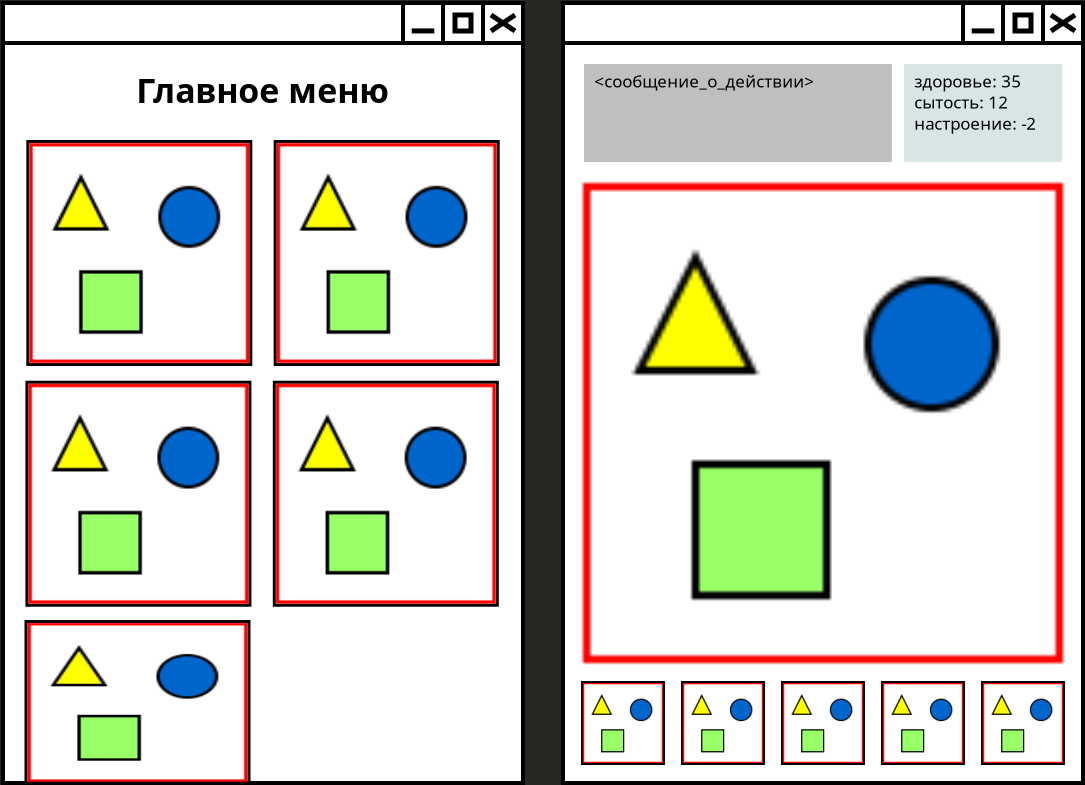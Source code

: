 <?xml version="1.0" encoding="UTF-8"?>
<dia:diagram xmlns:dia="http://www.lysator.liu.se/~alla/dia/">
  <dia:layer name="Фон" visible="true" active="true">
    <dia:object type="Standard - Box" version="0" id="O0">
      <dia:attribute name="obj_pos">
        <dia:point val="0,10"/>
      </dia:attribute>
      <dia:attribute name="obj_bb">
        <dia:rectangle val="-0.1,9.9;26.1,49.1"/>
      </dia:attribute>
      <dia:attribute name="elem_corner">
        <dia:point val="0,10"/>
      </dia:attribute>
      <dia:attribute name="elem_width">
        <dia:real val="26"/>
      </dia:attribute>
      <dia:attribute name="elem_height">
        <dia:real val="39"/>
      </dia:attribute>
      <dia:attribute name="border_width">
        <dia:real val="0.2"/>
      </dia:attribute>
      <dia:attribute name="show_background">
        <dia:boolean val="true"/>
      </dia:attribute>
    </dia:object>
    <dia:object type="Standard - Text" version="1" id="O1">
      <dia:attribute name="obj_pos">
        <dia:point val="13,15"/>
      </dia:attribute>
      <dia:attribute name="obj_bb">
        <dia:rectangle val="6.027,13.43;19.973,15.4"/>
      </dia:attribute>
      <dia:attribute name="text">
        <dia:composite type="text">
          <dia:attribute name="string">
            <dia:string>#Главное меню#</dia:string>
          </dia:attribute>
          <dia:attribute name="font">
            <dia:font family="sans" style="80" name="Helvetica-Bold"/>
          </dia:attribute>
          <dia:attribute name="height">
            <dia:real val="2.117"/>
          </dia:attribute>
          <dia:attribute name="pos">
            <dia:point val="13,15"/>
          </dia:attribute>
          <dia:attribute name="color">
            <dia:color val="#000000"/>
          </dia:attribute>
          <dia:attribute name="alignment">
            <dia:enum val="1"/>
          </dia:attribute>
        </dia:composite>
      </dia:attribute>
      <dia:attribute name="valign">
        <dia:enum val="3"/>
      </dia:attribute>
    </dia:object>
    <dia:object type="Standard - Image" version="0" id="O2">
      <dia:attribute name="obj_pos">
        <dia:point val="1.225,41"/>
      </dia:attribute>
      <dia:attribute name="obj_bb">
        <dia:rectangle val="1.15,40.925;12.3,49.018"/>
      </dia:attribute>
      <dia:attribute name="elem_corner">
        <dia:point val="1.225,41"/>
      </dia:attribute>
      <dia:attribute name="elem_width">
        <dia:real val="11"/>
      </dia:attribute>
      <dia:attribute name="elem_height">
        <dia:real val="7.943"/>
      </dia:attribute>
      <dia:attribute name="border_width">
        <dia:real val="0.15"/>
      </dia:attribute>
      <dia:attribute name="draw_border">
        <dia:boolean val="true"/>
      </dia:attribute>
      <dia:attribute name="keep_aspect">
        <dia:boolean val="false"/>
      </dia:attribute>
      <dia:attribute name="file">
        <dia:string>#D:\G-Doc\TOP Academy\Python web\314\projects\2\_ref\data\images\mouse.png#</dia:string>
      </dia:attribute>
    </dia:object>
    <dia:object type="Standard - Box" version="0" id="O3">
      <dia:attribute name="obj_pos">
        <dia:point val="28,10"/>
      </dia:attribute>
      <dia:attribute name="obj_bb">
        <dia:rectangle val="27.9,9.9;54.1,49.1"/>
      </dia:attribute>
      <dia:attribute name="elem_corner">
        <dia:point val="28,10"/>
      </dia:attribute>
      <dia:attribute name="elem_width">
        <dia:real val="26"/>
      </dia:attribute>
      <dia:attribute name="elem_height">
        <dia:real val="39"/>
      </dia:attribute>
      <dia:attribute name="border_width">
        <dia:real val="0.2"/>
      </dia:attribute>
      <dia:attribute name="show_background">
        <dia:boolean val="true"/>
      </dia:attribute>
    </dia:object>
    <dia:object type="Standard - Image" version="0" id="O4">
      <dia:attribute name="obj_pos">
        <dia:point val="29,19"/>
      </dia:attribute>
      <dia:attribute name="obj_bb">
        <dia:rectangle val="28.95,18.95;53.05,43.05"/>
      </dia:attribute>
      <dia:attribute name="elem_corner">
        <dia:point val="29,19"/>
      </dia:attribute>
      <dia:attribute name="elem_width">
        <dia:real val="24"/>
      </dia:attribute>
      <dia:attribute name="elem_height">
        <dia:real val="24"/>
      </dia:attribute>
      <dia:attribute name="draw_border">
        <dia:boolean val="false"/>
      </dia:attribute>
      <dia:attribute name="keep_aspect">
        <dia:boolean val="true"/>
      </dia:attribute>
      <dia:attribute name="file">
        <dia:string>#D:\G-Doc\TOP Academy\Python web\314\projects\2\_ref\data\images\cat.png#</dia:string>
      </dia:attribute>
    </dia:object>
    <dia:object type="Standard - Image" version="0" id="O5">
      <dia:attribute name="obj_pos">
        <dia:point val="29,44"/>
      </dia:attribute>
      <dia:attribute name="obj_bb">
        <dia:rectangle val="28.95,43.95;33.05,48.05"/>
      </dia:attribute>
      <dia:attribute name="elem_corner">
        <dia:point val="29,44"/>
      </dia:attribute>
      <dia:attribute name="elem_width">
        <dia:real val="4"/>
      </dia:attribute>
      <dia:attribute name="elem_height">
        <dia:real val="4"/>
      </dia:attribute>
      <dia:attribute name="draw_border">
        <dia:boolean val="true"/>
      </dia:attribute>
      <dia:attribute name="keep_aspect">
        <dia:boolean val="true"/>
      </dia:attribute>
      <dia:attribute name="file">
        <dia:string>#D:\G-Doc\TOP Academy\Python web\314\projects\2\_ref\data\images\btn1.png#</dia:string>
      </dia:attribute>
    </dia:object>
    <dia:object type="Standard - Image" version="0" id="O6">
      <dia:attribute name="obj_pos">
        <dia:point val="34,44"/>
      </dia:attribute>
      <dia:attribute name="obj_bb">
        <dia:rectangle val="33.95,43.95;38.05,48.05"/>
      </dia:attribute>
      <dia:attribute name="elem_corner">
        <dia:point val="34,44"/>
      </dia:attribute>
      <dia:attribute name="elem_width">
        <dia:real val="4"/>
      </dia:attribute>
      <dia:attribute name="elem_height">
        <dia:real val="4"/>
      </dia:attribute>
      <dia:attribute name="draw_border">
        <dia:boolean val="true"/>
      </dia:attribute>
      <dia:attribute name="keep_aspect">
        <dia:boolean val="true"/>
      </dia:attribute>
      <dia:attribute name="file">
        <dia:string>#D:\G-Doc\TOP Academy\Python web\314\projects\2\_ref\data\images\btn2.png#</dia:string>
      </dia:attribute>
    </dia:object>
    <dia:object type="Standard - Image" version="0" id="O7">
      <dia:attribute name="obj_pos">
        <dia:point val="39,44"/>
      </dia:attribute>
      <dia:attribute name="obj_bb">
        <dia:rectangle val="38.95,43.95;43.05,48.05"/>
      </dia:attribute>
      <dia:attribute name="elem_corner">
        <dia:point val="39,44"/>
      </dia:attribute>
      <dia:attribute name="elem_width">
        <dia:real val="4"/>
      </dia:attribute>
      <dia:attribute name="elem_height">
        <dia:real val="4"/>
      </dia:attribute>
      <dia:attribute name="draw_border">
        <dia:boolean val="true"/>
      </dia:attribute>
      <dia:attribute name="keep_aspect">
        <dia:boolean val="true"/>
      </dia:attribute>
      <dia:attribute name="file">
        <dia:string>#D:\G-Doc\TOP Academy\Python web\314\projects\2\_ref\data\images\btn3.png#</dia:string>
      </dia:attribute>
    </dia:object>
    <dia:object type="Standard - Image" version="0" id="O8">
      <dia:attribute name="obj_pos">
        <dia:point val="44,44"/>
      </dia:attribute>
      <dia:attribute name="obj_bb">
        <dia:rectangle val="43.95,43.95;48.05,48.05"/>
      </dia:attribute>
      <dia:attribute name="elem_corner">
        <dia:point val="44,44"/>
      </dia:attribute>
      <dia:attribute name="elem_width">
        <dia:real val="4"/>
      </dia:attribute>
      <dia:attribute name="elem_height">
        <dia:real val="4"/>
      </dia:attribute>
      <dia:attribute name="draw_border">
        <dia:boolean val="true"/>
      </dia:attribute>
      <dia:attribute name="keep_aspect">
        <dia:boolean val="true"/>
      </dia:attribute>
      <dia:attribute name="file">
        <dia:string>#D:\G-Doc\TOP Academy\Python web\314\projects\2\_ref\data\images\no_action.png#</dia:string>
      </dia:attribute>
    </dia:object>
    <dia:object type="Standard - Image" version="0" id="O9">
      <dia:attribute name="obj_pos">
        <dia:point val="49,44"/>
      </dia:attribute>
      <dia:attribute name="obj_bb">
        <dia:rectangle val="48.95,43.95;53.05,48.05"/>
      </dia:attribute>
      <dia:attribute name="elem_corner">
        <dia:point val="49,44"/>
      </dia:attribute>
      <dia:attribute name="elem_width">
        <dia:real val="4"/>
      </dia:attribute>
      <dia:attribute name="elem_height">
        <dia:real val="4"/>
      </dia:attribute>
      <dia:attribute name="draw_border">
        <dia:boolean val="true"/>
      </dia:attribute>
      <dia:attribute name="keep_aspect">
        <dia:boolean val="true"/>
      </dia:attribute>
      <dia:attribute name="file">
        <dia:string>#D:\G-Doc\TOP Academy\Python web\314\projects\2\_ref\data\images\no_action.png#</dia:string>
      </dia:attribute>
    </dia:object>
    <dia:group>
      <dia:object type="Standard - Box" version="0" id="O10">
        <dia:attribute name="obj_pos">
          <dia:point val="28,10"/>
        </dia:attribute>
        <dia:attribute name="obj_bb">
          <dia:rectangle val="27.9,9.9;54.1,12.1"/>
        </dia:attribute>
        <dia:attribute name="elem_corner">
          <dia:point val="28,10"/>
        </dia:attribute>
        <dia:attribute name="elem_width">
          <dia:real val="26"/>
        </dia:attribute>
        <dia:attribute name="elem_height">
          <dia:real val="2"/>
        </dia:attribute>
        <dia:attribute name="border_width">
          <dia:real val="0.2"/>
        </dia:attribute>
        <dia:attribute name="show_background">
          <dia:boolean val="true"/>
        </dia:attribute>
      </dia:object>
      <dia:group>
        <dia:group>
          <dia:object type="Standard - Box" version="0" id="O11">
            <dia:attribute name="obj_pos">
              <dia:point val="48,10"/>
            </dia:attribute>
            <dia:attribute name="obj_bb">
              <dia:rectangle val="47.9,9.9;50.1,12.1"/>
            </dia:attribute>
            <dia:attribute name="elem_corner">
              <dia:point val="48,10"/>
            </dia:attribute>
            <dia:attribute name="elem_width">
              <dia:real val="2"/>
            </dia:attribute>
            <dia:attribute name="elem_height">
              <dia:real val="2"/>
            </dia:attribute>
            <dia:attribute name="border_width">
              <dia:real val="0.2"/>
            </dia:attribute>
            <dia:attribute name="show_background">
              <dia:boolean val="true"/>
            </dia:attribute>
            <dia:attribute name="aspect">
              <dia:enum val="2"/>
            </dia:attribute>
          </dia:object>
          <dia:object type="Standard - Line" version="0" id="O12">
            <dia:attribute name="obj_pos">
              <dia:point val="49.565,11.396"/>
            </dia:attribute>
            <dia:attribute name="obj_bb">
              <dia:rectangle val="48.31,11.271;49.69,11.521"/>
            </dia:attribute>
            <dia:attribute name="conn_endpoints">
              <dia:point val="49.565,11.396"/>
              <dia:point val="48.435,11.396"/>
            </dia:attribute>
            <dia:attribute name="numcp">
              <dia:int val="1"/>
            </dia:attribute>
            <dia:attribute name="line_width">
              <dia:real val="0.25"/>
            </dia:attribute>
          </dia:object>
        </dia:group>
        <dia:group>
          <dia:object type="Standard - Box" version="0" id="O13">
            <dia:attribute name="obj_pos">
              <dia:point val="50,10"/>
            </dia:attribute>
            <dia:attribute name="obj_bb">
              <dia:rectangle val="49.9,9.9;52.1,12.1"/>
            </dia:attribute>
            <dia:attribute name="elem_corner">
              <dia:point val="50,10"/>
            </dia:attribute>
            <dia:attribute name="elem_width">
              <dia:real val="2"/>
            </dia:attribute>
            <dia:attribute name="elem_height">
              <dia:real val="2"/>
            </dia:attribute>
            <dia:attribute name="border_width">
              <dia:real val="0.2"/>
            </dia:attribute>
            <dia:attribute name="show_background">
              <dia:boolean val="true"/>
            </dia:attribute>
            <dia:attribute name="aspect">
              <dia:enum val="2"/>
            </dia:attribute>
          </dia:object>
          <dia:object type="Standard - Box" version="0" id="O14">
            <dia:attribute name="obj_pos">
              <dia:point val="50.6,10.6"/>
            </dia:attribute>
            <dia:attribute name="obj_bb">
              <dia:rectangle val="50.475,10.475;51.525,11.525"/>
            </dia:attribute>
            <dia:attribute name="elem_corner">
              <dia:point val="50.6,10.6"/>
            </dia:attribute>
            <dia:attribute name="elem_width">
              <dia:real val="0.8"/>
            </dia:attribute>
            <dia:attribute name="elem_height">
              <dia:real val="0.8"/>
            </dia:attribute>
            <dia:attribute name="border_width">
              <dia:real val="0.25"/>
            </dia:attribute>
            <dia:attribute name="show_background">
              <dia:boolean val="true"/>
            </dia:attribute>
            <dia:attribute name="aspect">
              <dia:enum val="2"/>
            </dia:attribute>
          </dia:object>
        </dia:group>
        <dia:group>
          <dia:object type="Standard - Box" version="0" id="O15">
            <dia:attribute name="obj_pos">
              <dia:point val="52,10"/>
            </dia:attribute>
            <dia:attribute name="obj_bb">
              <dia:rectangle val="51.9,9.9;54.1,12.1"/>
            </dia:attribute>
            <dia:attribute name="elem_corner">
              <dia:point val="52,10"/>
            </dia:attribute>
            <dia:attribute name="elem_width">
              <dia:real val="2"/>
            </dia:attribute>
            <dia:attribute name="elem_height">
              <dia:real val="2"/>
            </dia:attribute>
            <dia:attribute name="border_width">
              <dia:real val="0.2"/>
            </dia:attribute>
            <dia:attribute name="show_background">
              <dia:boolean val="true"/>
            </dia:attribute>
            <dia:attribute name="aspect">
              <dia:enum val="2"/>
            </dia:attribute>
          </dia:object>
          <dia:group>
            <dia:object type="Standard - Line" version="0" id="O16">
              <dia:attribute name="obj_pos">
                <dia:point val="53.6,10.6"/>
              </dia:attribute>
              <dia:attribute name="obj_bb">
                <dia:rectangle val="52.227,10.427;53.773,11.573"/>
              </dia:attribute>
              <dia:attribute name="conn_endpoints">
                <dia:point val="53.6,10.6"/>
                <dia:point val="52.4,11.4"/>
              </dia:attribute>
              <dia:attribute name="numcp">
                <dia:int val="1"/>
              </dia:attribute>
              <dia:attribute name="line_width">
                <dia:real val="0.25"/>
              </dia:attribute>
            </dia:object>
            <dia:object type="Standard - Line" version="0" id="O17">
              <dia:attribute name="obj_pos">
                <dia:point val="53.6,11.4"/>
              </dia:attribute>
              <dia:attribute name="obj_bb">
                <dia:rectangle val="52.227,10.427;53.773,11.573"/>
              </dia:attribute>
              <dia:attribute name="conn_endpoints">
                <dia:point val="53.6,11.4"/>
                <dia:point val="52.4,10.6"/>
              </dia:attribute>
              <dia:attribute name="numcp">
                <dia:int val="1"/>
              </dia:attribute>
              <dia:attribute name="line_width">
                <dia:real val="0.25"/>
              </dia:attribute>
            </dia:object>
          </dia:group>
        </dia:group>
      </dia:group>
    </dia:group>
    <dia:group>
      <dia:object type="Standard - Box" version="0" id="O18">
        <dia:attribute name="obj_pos">
          <dia:point val="29,13"/>
        </dia:attribute>
        <dia:attribute name="obj_bb">
          <dia:rectangle val="28.95,12.95;44.543,18.05"/>
        </dia:attribute>
        <dia:attribute name="elem_corner">
          <dia:point val="29,13"/>
        </dia:attribute>
        <dia:attribute name="elem_width">
          <dia:real val="15.493"/>
        </dia:attribute>
        <dia:attribute name="elem_height">
          <dia:real val="5"/>
        </dia:attribute>
        <dia:attribute name="border_width">
          <dia:real val="0.1"/>
        </dia:attribute>
        <dia:attribute name="border_color">
          <dia:color val="#ffffff"/>
        </dia:attribute>
        <dia:attribute name="inner_color">
          <dia:color val="#bfbfbe"/>
        </dia:attribute>
        <dia:attribute name="show_background">
          <dia:boolean val="true"/>
        </dia:attribute>
      </dia:object>
      <dia:object type="Standard - Text" version="1" id="O19">
        <dia:attribute name="obj_pos">
          <dia:point val="29.558,14.221"/>
        </dia:attribute>
        <dia:attribute name="obj_bb">
          <dia:rectangle val="29.558,13.433;41.548,14.421"/>
        </dia:attribute>
        <dia:attribute name="text">
          <dia:composite type="text">
            <dia:attribute name="string">
              <dia:string>#&lt;сообщение_о_действии&gt;#</dia:string>
            </dia:attribute>
            <dia:attribute name="font">
              <dia:font family="sans" style="0" name="Helvetica"/>
            </dia:attribute>
            <dia:attribute name="height">
              <dia:real val="1.058"/>
            </dia:attribute>
            <dia:attribute name="pos">
              <dia:point val="29.558,14.221"/>
            </dia:attribute>
            <dia:attribute name="color">
              <dia:color val="#000000"/>
            </dia:attribute>
            <dia:attribute name="alignment">
              <dia:enum val="0"/>
            </dia:attribute>
          </dia:composite>
        </dia:attribute>
        <dia:attribute name="valign">
          <dia:enum val="3"/>
        </dia:attribute>
      </dia:object>
    </dia:group>
    <dia:group>
      <dia:object type="Standard - Box" version="0" id="O20">
        <dia:attribute name="obj_pos">
          <dia:point val="45,13"/>
        </dia:attribute>
        <dia:attribute name="obj_bb">
          <dia:rectangle val="44.95,12.95;53.05,18.05"/>
        </dia:attribute>
        <dia:attribute name="elem_corner">
          <dia:point val="45,13"/>
        </dia:attribute>
        <dia:attribute name="elem_width">
          <dia:real val="8"/>
        </dia:attribute>
        <dia:attribute name="elem_height">
          <dia:real val="5"/>
        </dia:attribute>
        <dia:attribute name="border_width">
          <dia:real val="0.1"/>
        </dia:attribute>
        <dia:attribute name="border_color">
          <dia:color val="#ffffff"/>
        </dia:attribute>
        <dia:attribute name="inner_color">
          <dia:color val="#d8e5e5"/>
        </dia:attribute>
        <dia:attribute name="show_background">
          <dia:boolean val="true"/>
        </dia:attribute>
      </dia:object>
      <dia:object type="Standard - Text" version="1" id="O21">
        <dia:attribute name="obj_pos">
          <dia:point val="45.558,14.221"/>
        </dia:attribute>
        <dia:attribute name="obj_bb">
          <dia:rectangle val="45.558,13.433;52.201,16.538"/>
        </dia:attribute>
        <dia:attribute name="text">
          <dia:composite type="text">
            <dia:attribute name="string">
              <dia:string>#здоровье: 35
сытость: 12
настроение: -2#</dia:string>
            </dia:attribute>
            <dia:attribute name="font">
              <dia:font family="sans" style="0" name="Helvetica"/>
            </dia:attribute>
            <dia:attribute name="height">
              <dia:real val="1.058"/>
            </dia:attribute>
            <dia:attribute name="pos">
              <dia:point val="45.558,14.221"/>
            </dia:attribute>
            <dia:attribute name="color">
              <dia:color val="#000000"/>
            </dia:attribute>
            <dia:attribute name="alignment">
              <dia:enum val="0"/>
            </dia:attribute>
          </dia:composite>
        </dia:attribute>
        <dia:attribute name="valign">
          <dia:enum val="3"/>
        </dia:attribute>
      </dia:object>
    </dia:group>
    <dia:group>
      <dia:object type="Standard - Box" version="0" id="O22">
        <dia:attribute name="obj_pos">
          <dia:point val="0,10"/>
        </dia:attribute>
        <dia:attribute name="obj_bb">
          <dia:rectangle val="-0.1,9.9;26.1,12.1"/>
        </dia:attribute>
        <dia:attribute name="elem_corner">
          <dia:point val="0,10"/>
        </dia:attribute>
        <dia:attribute name="elem_width">
          <dia:real val="26"/>
        </dia:attribute>
        <dia:attribute name="elem_height">
          <dia:real val="2"/>
        </dia:attribute>
        <dia:attribute name="border_width">
          <dia:real val="0.2"/>
        </dia:attribute>
        <dia:attribute name="show_background">
          <dia:boolean val="true"/>
        </dia:attribute>
      </dia:object>
      <dia:group>
        <dia:group>
          <dia:object type="Standard - Box" version="0" id="O23">
            <dia:attribute name="obj_pos">
              <dia:point val="20,10"/>
            </dia:attribute>
            <dia:attribute name="obj_bb">
              <dia:rectangle val="19.9,9.9;22.1,12.1"/>
            </dia:attribute>
            <dia:attribute name="elem_corner">
              <dia:point val="20,10"/>
            </dia:attribute>
            <dia:attribute name="elem_width">
              <dia:real val="2"/>
            </dia:attribute>
            <dia:attribute name="elem_height">
              <dia:real val="2"/>
            </dia:attribute>
            <dia:attribute name="border_width">
              <dia:real val="0.2"/>
            </dia:attribute>
            <dia:attribute name="show_background">
              <dia:boolean val="true"/>
            </dia:attribute>
            <dia:attribute name="aspect">
              <dia:enum val="2"/>
            </dia:attribute>
          </dia:object>
          <dia:object type="Standard - Line" version="0" id="O24">
            <dia:attribute name="obj_pos">
              <dia:point val="21.565,11.396"/>
            </dia:attribute>
            <dia:attribute name="obj_bb">
              <dia:rectangle val="20.31,11.271;21.69,11.521"/>
            </dia:attribute>
            <dia:attribute name="conn_endpoints">
              <dia:point val="21.565,11.396"/>
              <dia:point val="20.435,11.396"/>
            </dia:attribute>
            <dia:attribute name="numcp">
              <dia:int val="1"/>
            </dia:attribute>
            <dia:attribute name="line_width">
              <dia:real val="0.25"/>
            </dia:attribute>
          </dia:object>
        </dia:group>
        <dia:group>
          <dia:object type="Standard - Box" version="0" id="O25">
            <dia:attribute name="obj_pos">
              <dia:point val="22,10"/>
            </dia:attribute>
            <dia:attribute name="obj_bb">
              <dia:rectangle val="21.9,9.9;24.1,12.1"/>
            </dia:attribute>
            <dia:attribute name="elem_corner">
              <dia:point val="22,10"/>
            </dia:attribute>
            <dia:attribute name="elem_width">
              <dia:real val="2"/>
            </dia:attribute>
            <dia:attribute name="elem_height">
              <dia:real val="2"/>
            </dia:attribute>
            <dia:attribute name="border_width">
              <dia:real val="0.2"/>
            </dia:attribute>
            <dia:attribute name="show_background">
              <dia:boolean val="true"/>
            </dia:attribute>
            <dia:attribute name="aspect">
              <dia:enum val="2"/>
            </dia:attribute>
          </dia:object>
          <dia:object type="Standard - Box" version="0" id="O26">
            <dia:attribute name="obj_pos">
              <dia:point val="22.6,10.6"/>
            </dia:attribute>
            <dia:attribute name="obj_bb">
              <dia:rectangle val="22.475,10.475;23.525,11.525"/>
            </dia:attribute>
            <dia:attribute name="elem_corner">
              <dia:point val="22.6,10.6"/>
            </dia:attribute>
            <dia:attribute name="elem_width">
              <dia:real val="0.8"/>
            </dia:attribute>
            <dia:attribute name="elem_height">
              <dia:real val="0.8"/>
            </dia:attribute>
            <dia:attribute name="border_width">
              <dia:real val="0.25"/>
            </dia:attribute>
            <dia:attribute name="show_background">
              <dia:boolean val="true"/>
            </dia:attribute>
            <dia:attribute name="aspect">
              <dia:enum val="2"/>
            </dia:attribute>
          </dia:object>
        </dia:group>
        <dia:group>
          <dia:object type="Standard - Box" version="0" id="O27">
            <dia:attribute name="obj_pos">
              <dia:point val="24,10"/>
            </dia:attribute>
            <dia:attribute name="obj_bb">
              <dia:rectangle val="23.9,9.9;26.1,12.1"/>
            </dia:attribute>
            <dia:attribute name="elem_corner">
              <dia:point val="24,10"/>
            </dia:attribute>
            <dia:attribute name="elem_width">
              <dia:real val="2"/>
            </dia:attribute>
            <dia:attribute name="elem_height">
              <dia:real val="2"/>
            </dia:attribute>
            <dia:attribute name="border_width">
              <dia:real val="0.2"/>
            </dia:attribute>
            <dia:attribute name="show_background">
              <dia:boolean val="true"/>
            </dia:attribute>
            <dia:attribute name="aspect">
              <dia:enum val="2"/>
            </dia:attribute>
          </dia:object>
          <dia:group>
            <dia:object type="Standard - Line" version="0" id="O28">
              <dia:attribute name="obj_pos">
                <dia:point val="25.6,10.6"/>
              </dia:attribute>
              <dia:attribute name="obj_bb">
                <dia:rectangle val="24.227,10.427;25.773,11.573"/>
              </dia:attribute>
              <dia:attribute name="conn_endpoints">
                <dia:point val="25.6,10.6"/>
                <dia:point val="24.4,11.4"/>
              </dia:attribute>
              <dia:attribute name="numcp">
                <dia:int val="1"/>
              </dia:attribute>
              <dia:attribute name="line_width">
                <dia:real val="0.25"/>
              </dia:attribute>
            </dia:object>
            <dia:object type="Standard - Line" version="0" id="O29">
              <dia:attribute name="obj_pos">
                <dia:point val="25.6,11.4"/>
              </dia:attribute>
              <dia:attribute name="obj_bb">
                <dia:rectangle val="24.227,10.427;25.773,11.573"/>
              </dia:attribute>
              <dia:attribute name="conn_endpoints">
                <dia:point val="25.6,11.4"/>
                <dia:point val="24.4,10.6"/>
              </dia:attribute>
              <dia:attribute name="numcp">
                <dia:int val="1"/>
              </dia:attribute>
              <dia:attribute name="line_width">
                <dia:real val="0.25"/>
              </dia:attribute>
            </dia:object>
          </dia:group>
        </dia:group>
      </dia:group>
    </dia:group>
    <dia:object type="Standard - Image" version="0" id="O30">
      <dia:attribute name="obj_pos">
        <dia:point val="1.316,17"/>
      </dia:attribute>
      <dia:attribute name="obj_bb">
        <dia:rectangle val="1.241,16.925;12.391,28.075"/>
      </dia:attribute>
      <dia:attribute name="elem_corner">
        <dia:point val="1.316,17"/>
      </dia:attribute>
      <dia:attribute name="elem_width">
        <dia:real val="11"/>
      </dia:attribute>
      <dia:attribute name="elem_height">
        <dia:real val="11"/>
      </dia:attribute>
      <dia:attribute name="border_width">
        <dia:real val="0.15"/>
      </dia:attribute>
      <dia:attribute name="draw_border">
        <dia:boolean val="true"/>
      </dia:attribute>
      <dia:attribute name="keep_aspect">
        <dia:boolean val="true"/>
      </dia:attribute>
      <dia:attribute name="file">
        <dia:string>#D:\G-Doc\TOP Academy\Python web\314\projects\2\_ref\data\images\cat.png#</dia:string>
      </dia:attribute>
    </dia:object>
    <dia:object type="Standard - Image" version="0" id="O31">
      <dia:attribute name="obj_pos">
        <dia:point val="13.684,17"/>
      </dia:attribute>
      <dia:attribute name="obj_bb">
        <dia:rectangle val="13.609,16.925;24.759,28.075"/>
      </dia:attribute>
      <dia:attribute name="elem_corner">
        <dia:point val="13.684,17"/>
      </dia:attribute>
      <dia:attribute name="elem_width">
        <dia:real val="11"/>
      </dia:attribute>
      <dia:attribute name="elem_height">
        <dia:real val="11"/>
      </dia:attribute>
      <dia:attribute name="border_width">
        <dia:real val="0.15"/>
      </dia:attribute>
      <dia:attribute name="draw_border">
        <dia:boolean val="true"/>
      </dia:attribute>
      <dia:attribute name="keep_aspect">
        <dia:boolean val="true"/>
      </dia:attribute>
      <dia:attribute name="file">
        <dia:string>#D:\G-Doc\TOP Academy\Python web\314\projects\2\_ref\data\images\dog.png#</dia:string>
      </dia:attribute>
    </dia:object>
    <dia:object type="Standard - Image" version="0" id="O32">
      <dia:attribute name="obj_pos">
        <dia:point val="1.272,29.037"/>
      </dia:attribute>
      <dia:attribute name="obj_bb">
        <dia:rectangle val="1.197,28.962;12.347,40.112"/>
      </dia:attribute>
      <dia:attribute name="elem_corner">
        <dia:point val="1.272,29.037"/>
      </dia:attribute>
      <dia:attribute name="elem_width">
        <dia:real val="11"/>
      </dia:attribute>
      <dia:attribute name="elem_height">
        <dia:real val="11"/>
      </dia:attribute>
      <dia:attribute name="border_width">
        <dia:real val="0.15"/>
      </dia:attribute>
      <dia:attribute name="draw_border">
        <dia:boolean val="true"/>
      </dia:attribute>
      <dia:attribute name="keep_aspect">
        <dia:boolean val="true"/>
      </dia:attribute>
      <dia:attribute name="file">
        <dia:string>#D:\G-Doc\TOP Academy\Python web\314\projects\2\_ref\data\images\mouse.png#</dia:string>
      </dia:attribute>
    </dia:object>
    <dia:object type="Standard - Image" version="0" id="O33">
      <dia:attribute name="obj_pos">
        <dia:point val="13.64,29.037"/>
      </dia:attribute>
      <dia:attribute name="obj_bb">
        <dia:rectangle val="13.566,28.962;24.715,40.112"/>
      </dia:attribute>
      <dia:attribute name="elem_corner">
        <dia:point val="13.64,29.037"/>
      </dia:attribute>
      <dia:attribute name="elem_width">
        <dia:real val="11"/>
      </dia:attribute>
      <dia:attribute name="elem_height">
        <dia:real val="11"/>
      </dia:attribute>
      <dia:attribute name="border_width">
        <dia:real val="0.15"/>
      </dia:attribute>
      <dia:attribute name="draw_border">
        <dia:boolean val="true"/>
      </dia:attribute>
      <dia:attribute name="keep_aspect">
        <dia:boolean val="true"/>
      </dia:attribute>
      <dia:attribute name="file">
        <dia:string>#D:\G-Doc\TOP Academy\Python web\314\projects\2\_ref\data\images\cat.png#</dia:string>
      </dia:attribute>
    </dia:object>
  </dia:layer>
</dia:diagram>
